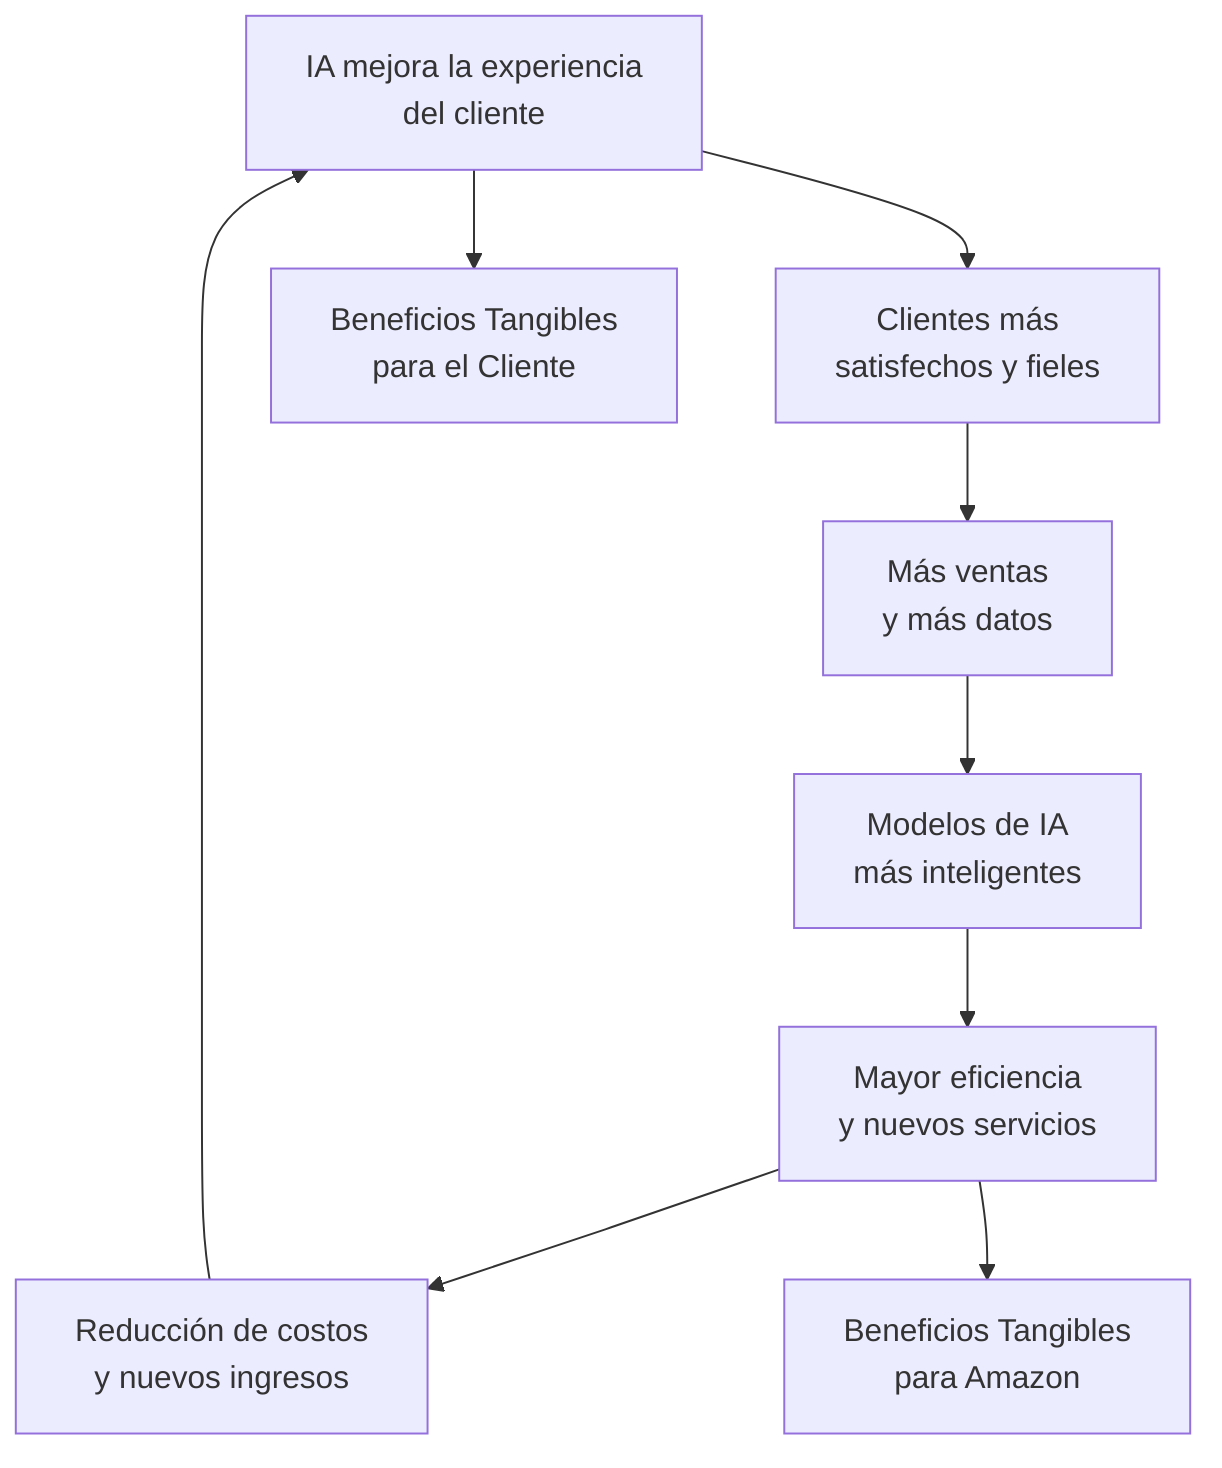 flowchart TD
    A[IA mejora la experiencia<br>del cliente] --> B[Clientes más<br>satisfechos y fieles]
    B --> C[Más ventas<br>y más datos]
    C --> D[Modelos de IA<br>más inteligentes]
    D --> E[Mayor eficiencia<br>y nuevos servicios]
    E --> F[Reducción de costos<br>y nuevos ingresos]
    F --> A
    E --> G[Beneficios Tangibles<br>para Amazon]
    A --> H[Beneficios Tangibles<br>para el Cliente]